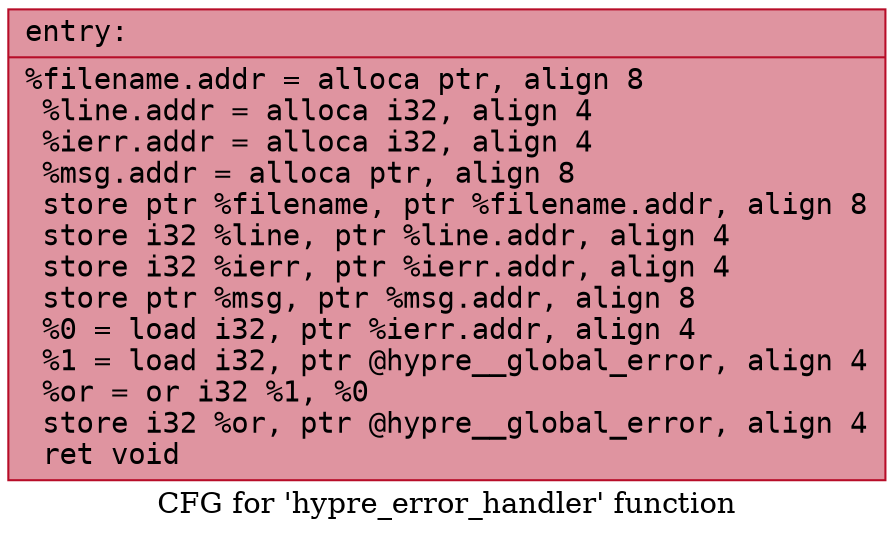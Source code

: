 digraph "CFG for 'hypre_error_handler' function" {
	label="CFG for 'hypre_error_handler' function";

	Node0x5645847a53b0 [shape=record,color="#b70d28ff", style=filled, fillcolor="#b70d2870" fontname="Courier",label="{entry:\l|  %filename.addr = alloca ptr, align 8\l  %line.addr = alloca i32, align 4\l  %ierr.addr = alloca i32, align 4\l  %msg.addr = alloca ptr, align 8\l  store ptr %filename, ptr %filename.addr, align 8\l  store i32 %line, ptr %line.addr, align 4\l  store i32 %ierr, ptr %ierr.addr, align 4\l  store ptr %msg, ptr %msg.addr, align 8\l  %0 = load i32, ptr %ierr.addr, align 4\l  %1 = load i32, ptr @hypre__global_error, align 4\l  %or = or i32 %1, %0\l  store i32 %or, ptr @hypre__global_error, align 4\l  ret void\l}"];
}

